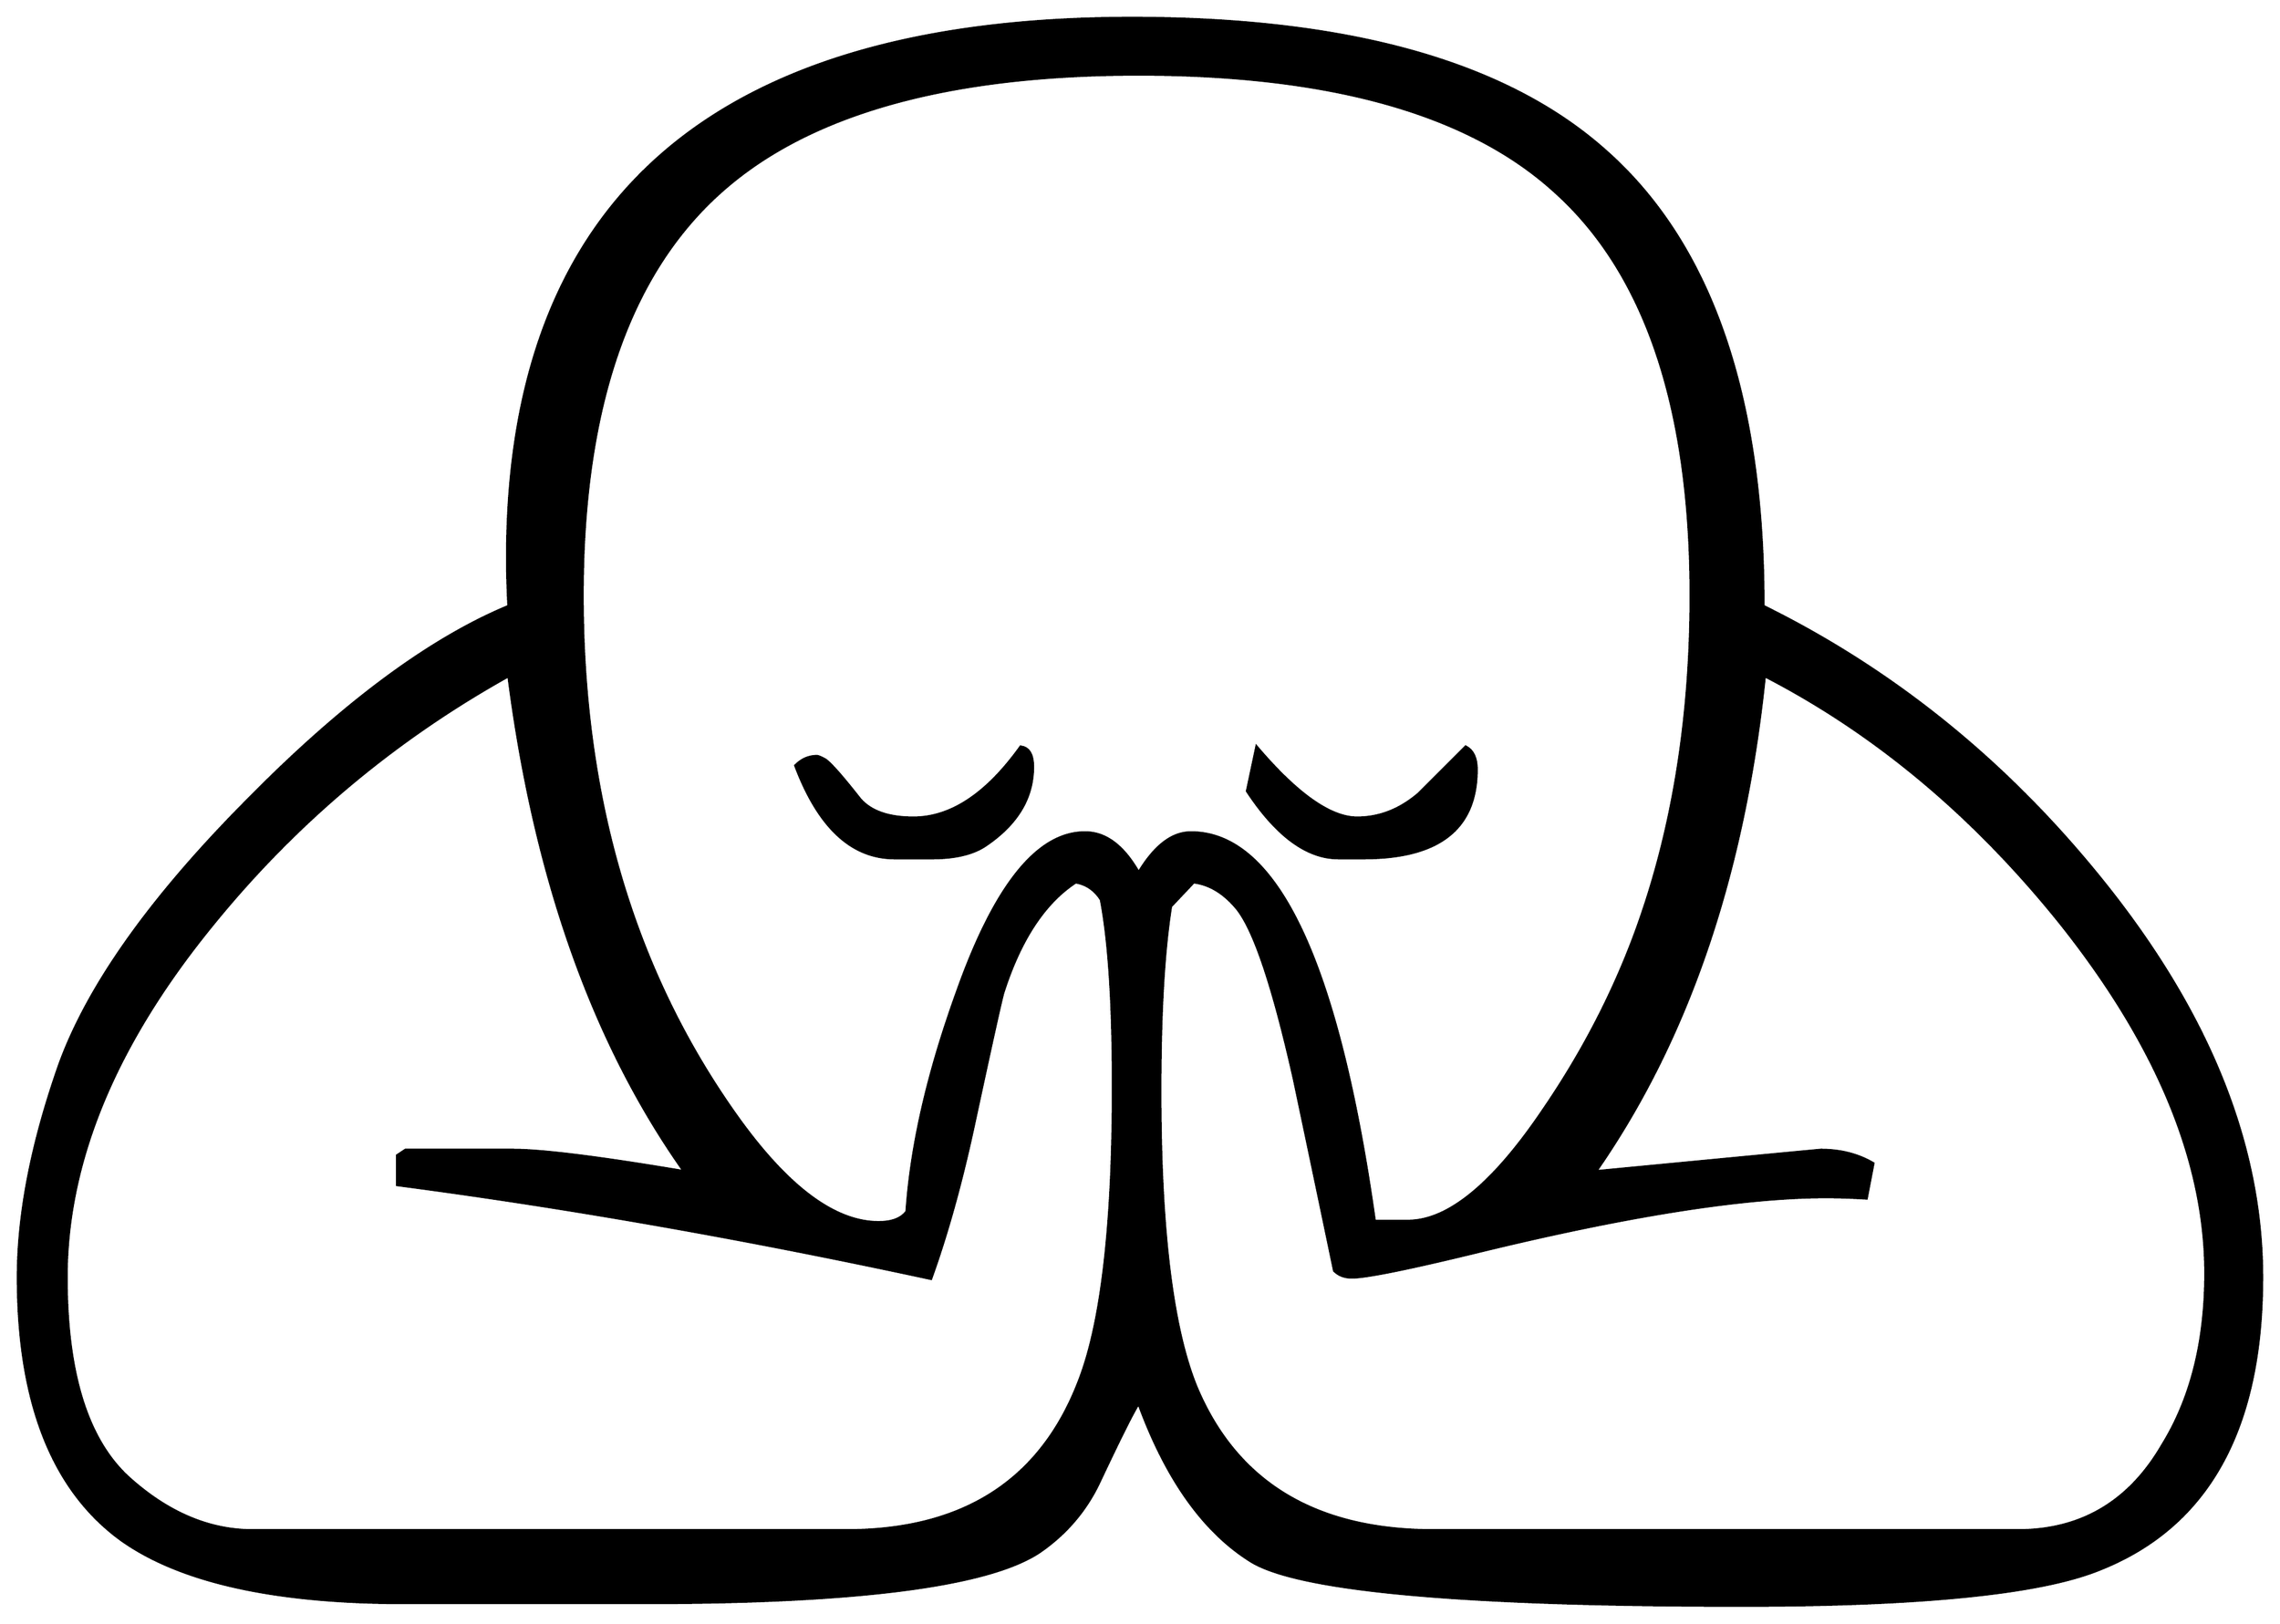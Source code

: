 


\begin{tikzpicture}[y=0.80pt, x=0.80pt, yscale=-1.0, xscale=1.0, inner sep=0pt, outer sep=0pt]
\begin{scope}[shift={(100.0,1825.0)},nonzero rule]
  \path[draw=.,fill=.,line width=1.600pt] (1756.0,-354.0) ..
    controls (1756.0,-240.667) and (1715.667,-168.0) ..
    (1635.0,-136.0) .. controls (1591.0,-118.0) and
    (1502.0,-109.0) .. (1368.0,-109.0) .. controls
    (1160.0,-109.0) and (1038.0,-120.0) .. (1002.0,-142.0) ..
    controls (966.667,-164.0) and (938.667,-203.333) .. (918.0,-260.0)
    .. controls (914.0,-254.0) and (904.0,-234.0) ..
    (888.0,-200.0) .. controls (878.0,-179.333) and (863.333,-162.333)
    .. (844.0,-149.0) .. controls (806.0,-123.667) and
    (708.0,-111.0) .. (550.0,-111.0) -- (370.0,-111.0) ..
    controls (273.333,-111.0) and (203.0,-126.667) .. (159.0,-158.0)
    .. controls (107.667,-195.333) and (82.0,-260.667) ..
    (82.0,-354.0) .. controls (82.0,-401.333) and (92.333,-454.333) ..
    (113.0,-513.0) .. controls (134.333,-571.667) and (180.667,-637.0)
    .. (252.0,-709.0) .. controls (323.333,-781.667) and
    (388.667,-830.333) .. (448.0,-855.0) .. controls (447.333,-868.333)
    and (447.0,-880.333) .. (447.0,-891.0) .. controls
    (447.0,-1159.667) and (602.333,-1294.0) .. (913.0,-1294.0) ..
    controls (1073.667,-1294.0) and (1191.0,-1261.333) ..
    (1265.0,-1196.0) .. controls (1344.333,-1126.667) and
    (1384.0,-1013.0) .. (1384.0,-855.0) .. controls
    (1481.333,-807.0) and (1565.667,-738.667) .. (1637.0,-650.0) ..
    controls (1716.333,-551.333) and (1756.0,-452.667) ..
    (1756.0,-354.0) -- cycle(1714.0,-357.0) .. controls
    (1714.0,-440.333) and (1678.0,-527.333) .. (1606.0,-618.0) ..
    controls (1541.333,-698.667) and (1467.667,-760.333) ..
    (1385.0,-803.0) .. controls (1369.667,-655.0) and
    (1327.667,-531.667) .. (1259.0,-433.0) .. controls
    (1370.333,-443.667) and (1426.333,-449.0) .. (1427.0,-449.0) ..
    controls (1441.667,-449.0) and (1454.667,-445.667) ..
    (1466.0,-439.0) -- (1461.0,-413.0) .. controls
    (1449.667,-413.667) and (1439.667,-414.0) .. (1431.0,-414.0) ..
    controls (1369.667,-414.0) and (1283.0,-400.333) ..
    (1171.0,-373.0) .. controls (1119.0,-360.333) and
    (1087.667,-354.0) .. (1077.0,-354.0) .. controls
    (1071.667,-354.0) and (1067.333,-355.667) .. (1064.0,-359.0) ..
    controls (1054.0,-407.0) and (1044.0,-454.667) ..
    (1034.0,-502.0) .. controls (1018.0,-573.333) and
    (1003.333,-616.333) .. (990.0,-631.0) .. controls (980.667,-641.667)
    and (970.333,-647.667) .. (959.0,-649.0) -- (942.0,-631.0) ..
    controls (936.667,-597.667) and (934.0,-551.667) .. (934.0,-493.0)
    .. controls (934.0,-389.667) and (943.0,-316.0) ..
    (961.0,-272.0) .. controls (991.0,-200.667) and
    (1050.0,-165.0) .. (1138.0,-165.0) -- (1574.0,-165.0) ..
    controls (1621.333,-165.0) and (1657.333,-186.333) ..
    (1682.0,-229.0) .. controls (1703.333,-263.667) and
    (1714.0,-306.333) .. (1714.0,-357.0) -- cycle(1330.0,-863.0)
    .. controls (1330.0,-1003.667) and (1296.0,-1104.333) ..
    (1228.0,-1165.0) .. controls (1164.0,-1223.0) and
    (1060.667,-1252.0) .. (918.0,-1252.0) .. controls
    (776.0,-1252.0) and (672.333,-1223.0) .. (607.0,-1165.0) ..
    controls (537.667,-1103.667) and (503.0,-1003.0) ..
    (503.0,-863.0) .. controls (503.0,-711.0) and (541.667,-581.0)
    .. (619.0,-473.0) .. controls (656.333,-421.0) and
    (691.333,-395.0) .. (724.0,-395.0) .. controls (734.0,-395.0)
    and (741.0,-397.667) .. (745.0,-403.0) .. controls
    (748.333,-452.333) and (761.0,-507.333) .. (783.0,-568.0) ..
    controls (811.0,-646.667) and (842.667,-686.0) .. (878.0,-686.0)
    .. controls (893.333,-686.0) and (906.667,-676.0) ..
    (918.0,-656.0) .. controls (930.0,-676.0) and (943.0,-686.0)
    .. (957.0,-686.0) .. controls (1021.0,-686.0) and
    (1066.667,-589.333) .. (1094.0,-396.0) -- (1119.0,-396.0) ..
    controls (1149.0,-396.0) and (1182.667,-423.667) ..
    (1220.0,-479.0) .. controls (1247.333,-519.0) and
    (1269.333,-560.667) .. (1286.0,-604.0) .. controls
    (1315.333,-680.667) and (1330.0,-767.0) .. (1330.0,-863.0) --
    cycle(899.0,-496.0) .. controls (899.0,-558.0) and
    (896.0,-604.667) .. (890.0,-636.0) .. controls (885.333,-643.333)
    and (879.0,-647.667) .. (871.0,-649.0) .. controls
    (847.667,-633.667) and (829.667,-606.333) .. (817.0,-567.0) ..
    controls (815.667,-563.0) and (808.333,-530.0) .. (795.0,-468.0)
    .. controls (785.667,-424.667) and (775.0,-386.333) ..
    (763.0,-353.0) .. controls (624.333,-383.0) and (491.667,-406.333)
    .. (365.0,-423.0) -- (365.0,-445.0) -- (371.0,-449.0) --
    (451.0,-449.0) .. controls (473.0,-449.0) and (515.667,-443.667)
    .. (579.0,-433.0) .. controls (511.0,-529.0) and
    (467.333,-652.333) .. (448.0,-803.0) .. controls (362.0,-755.0)
    and (288.0,-692.667) .. (226.0,-616.0) .. controls
    (154.0,-527.333) and (118.0,-440.0) .. (118.0,-354.0) ..
    controls (118.0,-281.333) and (134.0,-231.0) .. (166.0,-203.0)
    .. controls (194.667,-177.667) and (225.0,-165.0) ..
    (257.0,-165.0) -- (700.0,-165.0) .. controls (786.667,-165.0)
    and (844.333,-201.667) .. (873.0,-275.0) .. controls
    (890.333,-318.333) and (899.0,-392.0) .. (899.0,-496.0) --
    cycle(1170.0,-733.0) .. controls (1170.0,-689.0) and
    (1142.0,-667.0) .. (1086.0,-667.0) -- (1067.0,-667.0) ..
    controls (1043.667,-667.0) and (1021.0,-683.667) ..
    (999.0,-717.0) -- (1006.0,-750.0) .. controls
    (1036.0,-714.667) and (1061.0,-697.0) .. (1081.0,-697.0) ..
    controls (1097.667,-697.0) and (1113.0,-703.0) ..
    (1127.0,-715.0) .. controls (1138.333,-726.333) and
    (1150.0,-738.0) .. (1162.0,-750.0) .. controls
    (1167.333,-747.333) and (1170.0,-741.667) .. (1170.0,-733.0) --
    cycle(839.0,-735.0) .. controls (839.0,-711.667) and
    (827.0,-692.0) .. (803.0,-676.0) .. controls (793.667,-670.0)
    and (780.667,-667.0) .. (764.0,-667.0) -- (736.0,-667.0) ..
    controls (704.0,-667.0) and (679.333,-690.0) .. (662.0,-736.0)
    .. controls (666.667,-740.667) and (672.0,-743.0) ..
    (678.0,-743.0) .. controls (678.667,-743.0) and (680.333,-742.333)
    .. (683.0,-741.0) .. controls (686.333,-739.667) and
    (695.333,-729.667) .. (710.0,-711.0) .. controls (718.0,-701.667)
    and (731.333,-697.0) .. (750.0,-697.0) .. controls
    (778.0,-697.0) and (804.667,-714.667) .. (830.0,-750.0) ..
    controls (836.0,-749.333) and (839.0,-744.333) .. (839.0,-735.0)
    -- cycle;
\end{scope}

\end{tikzpicture}


